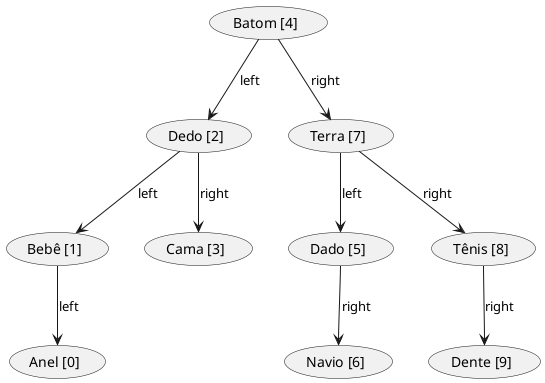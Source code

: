 @startuml
top to bottom direction

(Batom [4]) --> (Dedo [2]) : left
(Batom [4]) --> (Terra [7]) : right
(Dedo [2]) --> (Bebê [1]) : left
(Dedo [2]) --> (Cama [3]) : right
(Bebê [1]) --> (Anel [0]) : left
(Terra [7]) --> (Dado [5]) : left
(Terra [7]) --> (Tênis [8]) : right
(Dado [5]) --> (Navio [6]) : right
(Tênis [8]) --> (Dente [9]) : right

@enduml
